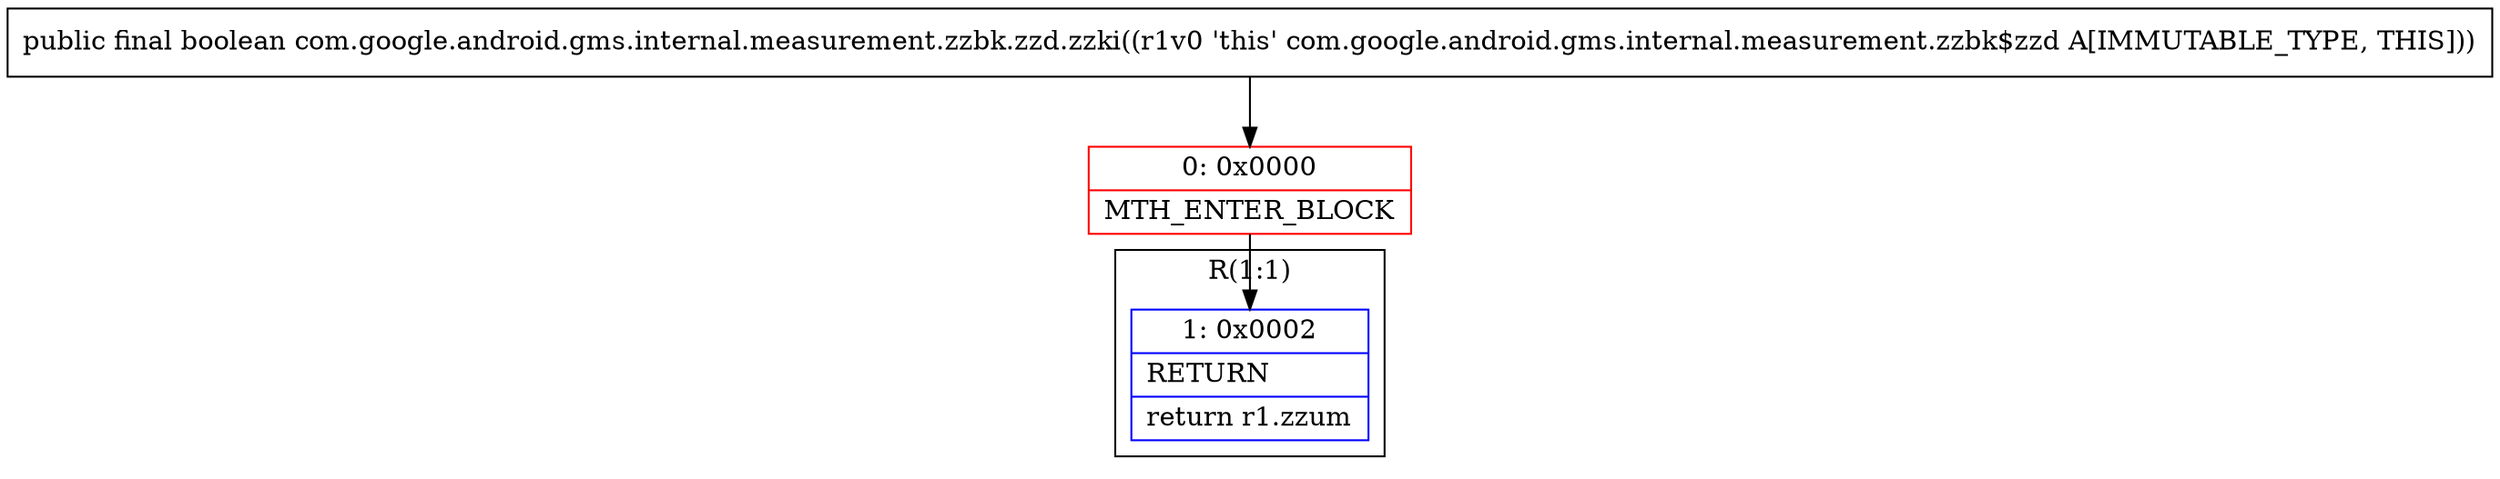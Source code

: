digraph "CFG forcom.google.android.gms.internal.measurement.zzbk.zzd.zzki()Z" {
subgraph cluster_Region_60542978 {
label = "R(1:1)";
node [shape=record,color=blue];
Node_1 [shape=record,label="{1\:\ 0x0002|RETURN\l|return r1.zzum\l}"];
}
Node_0 [shape=record,color=red,label="{0\:\ 0x0000|MTH_ENTER_BLOCK\l}"];
MethodNode[shape=record,label="{public final boolean com.google.android.gms.internal.measurement.zzbk.zzd.zzki((r1v0 'this' com.google.android.gms.internal.measurement.zzbk$zzd A[IMMUTABLE_TYPE, THIS])) }"];
MethodNode -> Node_0;
Node_0 -> Node_1;
}

